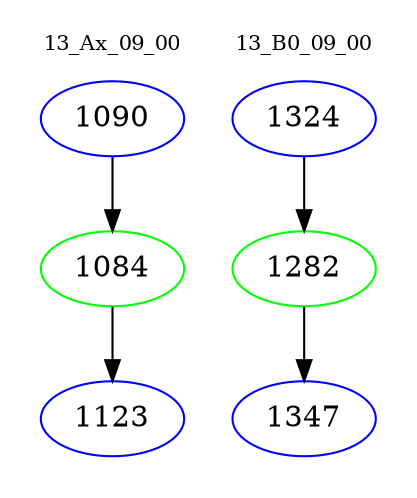 digraph{
subgraph cluster_0 {
color = white
label = "13_Ax_09_00";
fontsize=10;
T0_1090 [label="1090", color="blue"]
T0_1090 -> T0_1084 [color="black"]
T0_1084 [label="1084", color="green"]
T0_1084 -> T0_1123 [color="black"]
T0_1123 [label="1123", color="blue"]
}
subgraph cluster_1 {
color = white
label = "13_B0_09_00";
fontsize=10;
T1_1324 [label="1324", color="blue"]
T1_1324 -> T1_1282 [color="black"]
T1_1282 [label="1282", color="green"]
T1_1282 -> T1_1347 [color="black"]
T1_1347 [label="1347", color="blue"]
}
}
